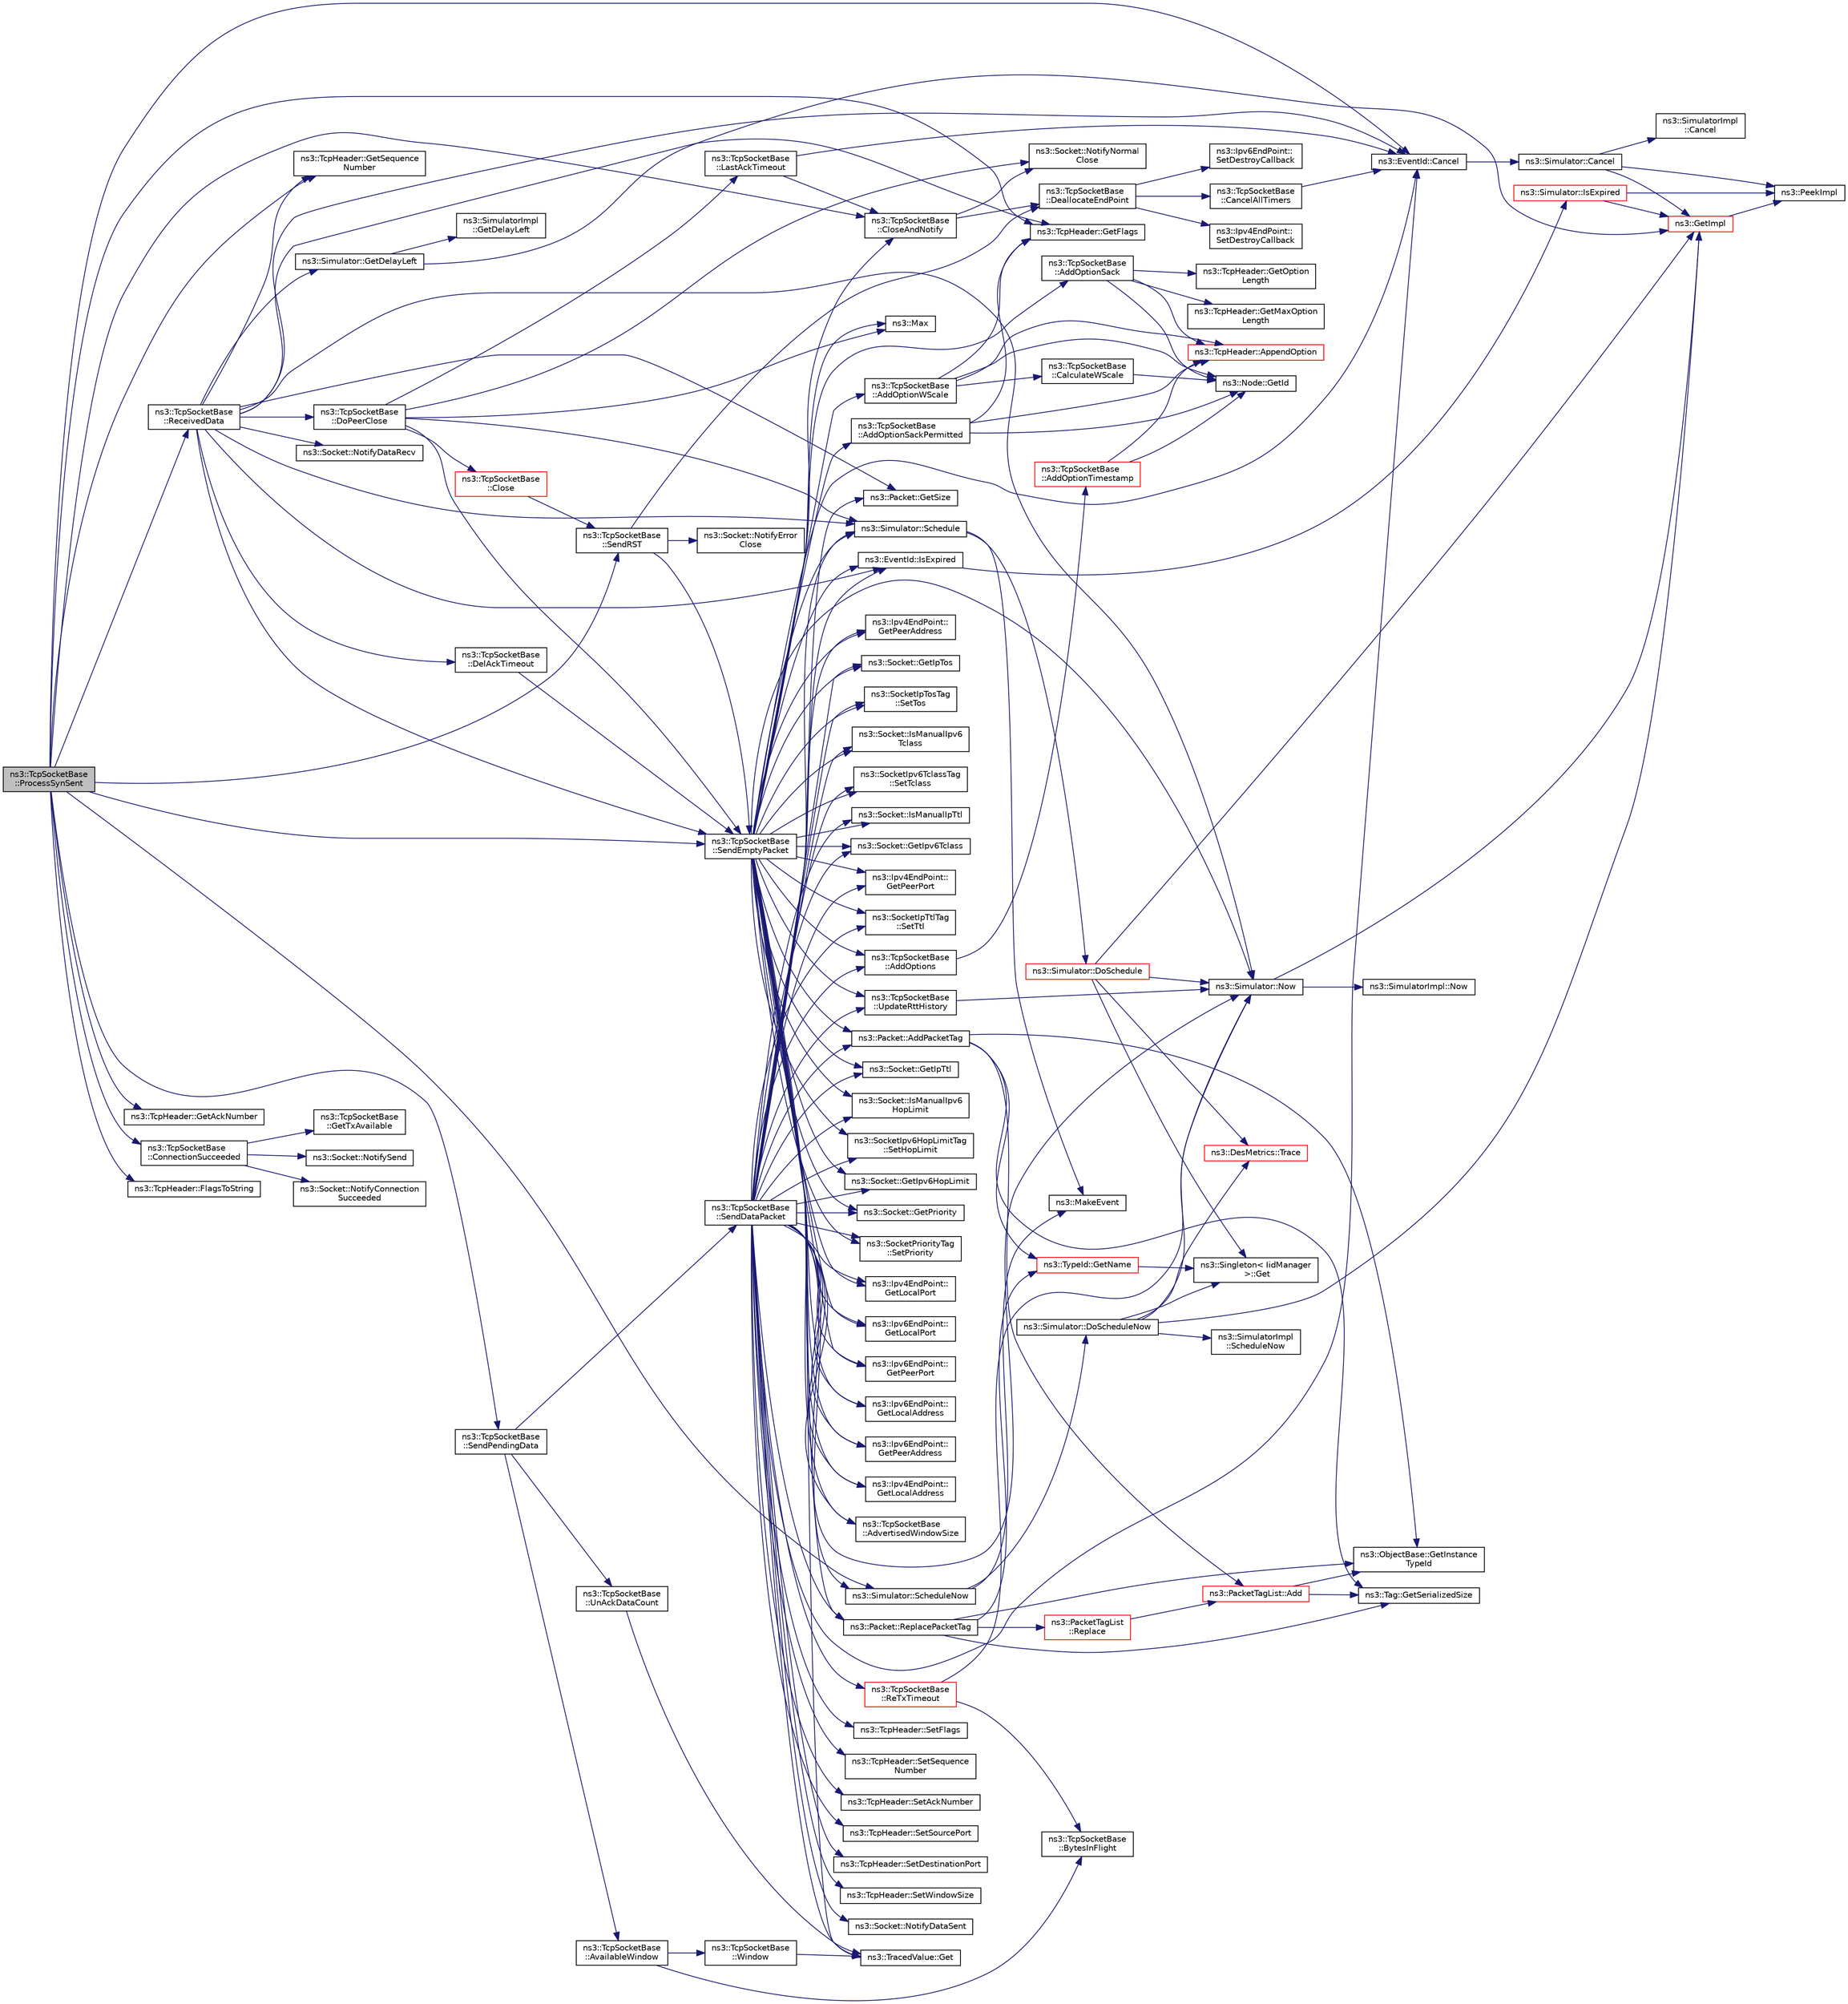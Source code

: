 digraph "ns3::TcpSocketBase::ProcessSynSent"
{
  edge [fontname="Helvetica",fontsize="10",labelfontname="Helvetica",labelfontsize="10"];
  node [fontname="Helvetica",fontsize="10",shape=record];
  rankdir="LR";
  Node1 [label="ns3::TcpSocketBase\l::ProcessSynSent",height=0.2,width=0.4,color="black", fillcolor="grey75", style="filled", fontcolor="black"];
  Node1 -> Node2 [color="midnightblue",fontsize="10",style="solid"];
  Node2 [label="ns3::TcpHeader::GetFlags",height=0.2,width=0.4,color="black", fillcolor="white", style="filled",URL="$d0/d46/classns3_1_1TcpHeader.html#a0d04c5620ee147d4e01d56b9530e8db1",tooltip="Get the flags. "];
  Node1 -> Node3 [color="midnightblue",fontsize="10",style="solid"];
  Node3 [label="ns3::EventId::Cancel",height=0.2,width=0.4,color="black", fillcolor="white", style="filled",URL="$d1/df8/classns3_1_1EventId.html#a993ae94e48e014e1afd47edb16db7a11"];
  Node3 -> Node4 [color="midnightblue",fontsize="10",style="solid"];
  Node4 [label="ns3::Simulator::Cancel",height=0.2,width=0.4,color="black", fillcolor="white", style="filled",URL="$d7/deb/classns3_1_1Simulator.html#a1b903a62d6117ef28f7ba3c6500689bf"];
  Node4 -> Node5 [color="midnightblue",fontsize="10",style="solid"];
  Node5 [label="ns3::PeekImpl",height=0.2,width=0.4,color="black", fillcolor="white", style="filled",URL="$d4/d8b/group__simulator.html#ga233c5c38de117e4e4a5a9cd168694792",tooltip="Get the static SimulatorImpl instance. "];
  Node4 -> Node6 [color="midnightblue",fontsize="10",style="solid"];
  Node6 [label="ns3::GetImpl",height=0.2,width=0.4,color="red", fillcolor="white", style="filled",URL="$d4/d8b/group__simulator.html#ga42eb4eddad41528d4d99794a3dae3fd0",tooltip="Get the SimulatorImpl singleton. "];
  Node6 -> Node5 [color="midnightblue",fontsize="10",style="solid"];
  Node4 -> Node7 [color="midnightblue",fontsize="10",style="solid"];
  Node7 [label="ns3::SimulatorImpl\l::Cancel",height=0.2,width=0.4,color="black", fillcolor="white", style="filled",URL="$d2/d19/classns3_1_1SimulatorImpl.html#ad117e616c99c915ddac6267a74804807"];
  Node1 -> Node8 [color="midnightblue",fontsize="10",style="solid"];
  Node8 [label="ns3::TcpSocketBase\l::ReceivedData",height=0.2,width=0.4,color="black", fillcolor="white", style="filled",URL="$d1/d45/classns3_1_1TcpSocketBase.html#a479e1a8be1ee1b169f87e57a4dc6f73c",tooltip="Recv of a data, put into buffer, call L7 to get it if necessary. "];
  Node8 -> Node9 [color="midnightblue",fontsize="10",style="solid"];
  Node9 [label="ns3::TcpHeader::GetSequence\lNumber",height=0.2,width=0.4,color="black", fillcolor="white", style="filled",URL="$d0/d46/classns3_1_1TcpHeader.html#a1081077eaf9bc64e9af909cebd128ae5",tooltip="Get the sequence number. "];
  Node8 -> Node10 [color="midnightblue",fontsize="10",style="solid"];
  Node10 [label="ns3::Packet::GetSize",height=0.2,width=0.4,color="black", fillcolor="white", style="filled",URL="$dd/d7a/classns3_1_1Packet.html#a462855c9929954d4301a4edfe55f4f1c",tooltip="Returns the the size in bytes of the packet (including the zero-filled initial payload). "];
  Node8 -> Node11 [color="midnightblue",fontsize="10",style="solid"];
  Node11 [label="ns3::TcpSocketBase\l::SendEmptyPacket",height=0.2,width=0.4,color="black", fillcolor="white", style="filled",URL="$d1/d45/classns3_1_1TcpSocketBase.html#aa858913c9a4480a14d293f1014905b3e",tooltip="Send a empty packet that carries a flag, e.g., ACK. "];
  Node11 -> Node12 [color="midnightblue",fontsize="10",style="solid"];
  Node12 [label="ns3::Socket::GetIpTos",height=0.2,width=0.4,color="black", fillcolor="white", style="filled",URL="$d9/df2/classns3_1_1Socket.html#a95bd4732074d3d26d4a6949fc3499ccb",tooltip="Query the value of IP Type of Service of this socket. "];
  Node11 -> Node13 [color="midnightblue",fontsize="10",style="solid"];
  Node13 [label="ns3::SocketIpTosTag\l::SetTos",height=0.2,width=0.4,color="black", fillcolor="white", style="filled",URL="$dd/dfb/classns3_1_1SocketIpTosTag.html#a9cd4bdabf70e52ebd36062461c743cd7",tooltip="Set the tag&#39;s TOS. "];
  Node11 -> Node14 [color="midnightblue",fontsize="10",style="solid"];
  Node14 [label="ns3::Packet::AddPacketTag",height=0.2,width=0.4,color="black", fillcolor="white", style="filled",URL="$dd/d7a/classns3_1_1Packet.html#a7400b8655852f5271c5957250d0141af",tooltip="Add a packet tag. "];
  Node14 -> Node15 [color="midnightblue",fontsize="10",style="solid"];
  Node15 [label="ns3::ObjectBase::GetInstance\lTypeId",height=0.2,width=0.4,color="black", fillcolor="white", style="filled",URL="$d2/dac/classns3_1_1ObjectBase.html#abe5b43a6f5b99a92a4c3122db31f06fb"];
  Node14 -> Node16 [color="midnightblue",fontsize="10",style="solid"];
  Node16 [label="ns3::TypeId::GetName",height=0.2,width=0.4,color="red", fillcolor="white", style="filled",URL="$d6/d11/classns3_1_1TypeId.html#aa3c41c79ae428b3cb396a9c6bb3ef314"];
  Node16 -> Node17 [color="midnightblue",fontsize="10",style="solid"];
  Node17 [label="ns3::Singleton\< IidManager\l \>::Get",height=0.2,width=0.4,color="black", fillcolor="white", style="filled",URL="$d8/d77/classns3_1_1Singleton.html#a80a2cd3c25a27ea72add7a9f7a141ffa"];
  Node14 -> Node18 [color="midnightblue",fontsize="10",style="solid"];
  Node18 [label="ns3::Tag::GetSerializedSize",height=0.2,width=0.4,color="black", fillcolor="white", style="filled",URL="$d0/d79/classns3_1_1Tag.html#a01c8efdea943fd8cce2ef5d4d67eefa6"];
  Node14 -> Node19 [color="midnightblue",fontsize="10",style="solid"];
  Node19 [label="ns3::PacketTagList::Add",height=0.2,width=0.4,color="red", fillcolor="white", style="filled",URL="$dd/d19/classns3_1_1PacketTagList.html#a37f008b6f336f3ac6232d558b93e8a6e"];
  Node19 -> Node15 [color="midnightblue",fontsize="10",style="solid"];
  Node19 -> Node18 [color="midnightblue",fontsize="10",style="solid"];
  Node11 -> Node20 [color="midnightblue",fontsize="10",style="solid"];
  Node20 [label="ns3::Socket::IsManualIpv6\lTclass",height=0.2,width=0.4,color="black", fillcolor="white", style="filled",URL="$d9/df2/classns3_1_1Socket.html#a83858f6116bcdabecf1b63b37514ec8d",tooltip="Checks if the socket has a specific IPv6 Tclass set. "];
  Node11 -> Node21 [color="midnightblue",fontsize="10",style="solid"];
  Node21 [label="ns3::SocketIpv6TclassTag\l::SetTclass",height=0.2,width=0.4,color="black", fillcolor="white", style="filled",URL="$d0/dbf/classns3_1_1SocketIpv6TclassTag.html#aee319e224e59778f2195f7b3819aa40f",tooltip="Set the tag&#39;s Tclass. "];
  Node11 -> Node22 [color="midnightblue",fontsize="10",style="solid"];
  Node22 [label="ns3::Socket::GetIpv6Tclass",height=0.2,width=0.4,color="black", fillcolor="white", style="filled",URL="$d9/df2/classns3_1_1Socket.html#aed62162f0b5f322b1fa23b7350c3c2ce",tooltip="Query the value of IPv6 Traffic Class field of this socket. "];
  Node11 -> Node23 [color="midnightblue",fontsize="10",style="solid"];
  Node23 [label="ns3::Socket::IsManualIpTtl",height=0.2,width=0.4,color="black", fillcolor="white", style="filled",URL="$d9/df2/classns3_1_1Socket.html#afbbd0ecd7cda631cafc80eda33aa0b2c",tooltip="Checks if the socket has a specific IPv4 TTL set. "];
  Node11 -> Node24 [color="midnightblue",fontsize="10",style="solid"];
  Node24 [label="ns3::SocketIpTtlTag\l::SetTtl",height=0.2,width=0.4,color="black", fillcolor="white", style="filled",URL="$df/db8/classns3_1_1SocketIpTtlTag.html#a48f236b4dde3533b9ab16372cf6c5237",tooltip="Set the tag&#39;s TTL. "];
  Node11 -> Node25 [color="midnightblue",fontsize="10",style="solid"];
  Node25 [label="ns3::Socket::GetIpTtl",height=0.2,width=0.4,color="black", fillcolor="white", style="filled",URL="$d9/df2/classns3_1_1Socket.html#adf6420d12b8a0b6a20e46c37fe48830d",tooltip="Query the value of IP Time to Live field of this socket. "];
  Node11 -> Node26 [color="midnightblue",fontsize="10",style="solid"];
  Node26 [label="ns3::Socket::IsManualIpv6\lHopLimit",height=0.2,width=0.4,color="black", fillcolor="white", style="filled",URL="$d9/df2/classns3_1_1Socket.html#af537e44bad2f67bffe7ef6c1c86c2459",tooltip="Checks if the socket has a specific IPv6 Hop Limit set. "];
  Node11 -> Node27 [color="midnightblue",fontsize="10",style="solid"];
  Node27 [label="ns3::SocketIpv6HopLimitTag\l::SetHopLimit",height=0.2,width=0.4,color="black", fillcolor="white", style="filled",URL="$d4/d48/classns3_1_1SocketIpv6HopLimitTag.html#a788df60ac4c987e997e15ba8cb691b60",tooltip="Set the tag&#39;s Hop Limit. "];
  Node11 -> Node28 [color="midnightblue",fontsize="10",style="solid"];
  Node28 [label="ns3::Socket::GetIpv6HopLimit",height=0.2,width=0.4,color="black", fillcolor="white", style="filled",URL="$d9/df2/classns3_1_1Socket.html#ad78033887757bda28f40f4ab1f0620d0",tooltip="Query the value of IP Hop Limit field of this socket. "];
  Node11 -> Node29 [color="midnightblue",fontsize="10",style="solid"];
  Node29 [label="ns3::Socket::GetPriority",height=0.2,width=0.4,color="black", fillcolor="white", style="filled",URL="$d9/df2/classns3_1_1Socket.html#a3e4788d61c0e841ccaa1c7fce6fda2c1",tooltip="Query the priority value of this socket. "];
  Node11 -> Node30 [color="midnightblue",fontsize="10",style="solid"];
  Node30 [label="ns3::SocketPriorityTag\l::SetPriority",height=0.2,width=0.4,color="black", fillcolor="white", style="filled",URL="$da/d3d/classns3_1_1SocketPriorityTag.html#aca4be6f3e7c133189a76171488be5cf4",tooltip="Set the tag&#39;s priority. "];
  Node11 -> Node31 [color="midnightblue",fontsize="10",style="solid"];
  Node31 [label="ns3::Packet::ReplacePacketTag",height=0.2,width=0.4,color="black", fillcolor="white", style="filled",URL="$dd/d7a/classns3_1_1Packet.html#afb014ae9f4adddbfc51c64b085bfd405",tooltip="Replace the value of a packet tag. "];
  Node31 -> Node15 [color="midnightblue",fontsize="10",style="solid"];
  Node31 -> Node16 [color="midnightblue",fontsize="10",style="solid"];
  Node31 -> Node18 [color="midnightblue",fontsize="10",style="solid"];
  Node31 -> Node32 [color="midnightblue",fontsize="10",style="solid"];
  Node32 [label="ns3::PacketTagList\l::Replace",height=0.2,width=0.4,color="red", fillcolor="white", style="filled",URL="$dd/d19/classns3_1_1PacketTagList.html#a6a6bc266832b2cead6cf42e3daee1041"];
  Node32 -> Node19 [color="midnightblue",fontsize="10",style="solid"];
  Node11 -> Node33 [color="midnightblue",fontsize="10",style="solid"];
  Node33 [label="ns3::Ipv4EndPoint::\lGetLocalPort",height=0.2,width=0.4,color="black", fillcolor="white", style="filled",URL="$dd/d51/classns3_1_1Ipv4EndPoint.html#aab137f64770abf94f0b8a81217a0b106",tooltip="Get the local port. "];
  Node11 -> Node34 [color="midnightblue",fontsize="10",style="solid"];
  Node34 [label="ns3::Ipv4EndPoint::\lGetPeerPort",height=0.2,width=0.4,color="black", fillcolor="white", style="filled",URL="$dd/d51/classns3_1_1Ipv4EndPoint.html#a0954ccf4be313b3a2992894ae2baf1c6",tooltip="Get the peer port. "];
  Node11 -> Node35 [color="midnightblue",fontsize="10",style="solid"];
  Node35 [label="ns3::Ipv6EndPoint::\lGetLocalPort",height=0.2,width=0.4,color="black", fillcolor="white", style="filled",URL="$d0/df3/classns3_1_1Ipv6EndPoint.html#a39a9fd4aa85a8ecbbf2d6c84d589080b",tooltip="Get the local port. "];
  Node11 -> Node36 [color="midnightblue",fontsize="10",style="solid"];
  Node36 [label="ns3::Ipv6EndPoint::\lGetPeerPort",height=0.2,width=0.4,color="black", fillcolor="white", style="filled",URL="$d0/df3/classns3_1_1Ipv6EndPoint.html#ac200f6b424104280ec1e55a415ed96fd",tooltip="Get the peer port. "];
  Node11 -> Node37 [color="midnightblue",fontsize="10",style="solid"];
  Node37 [label="ns3::TcpSocketBase\l::AddOptions",height=0.2,width=0.4,color="black", fillcolor="white", style="filled",URL="$d1/d45/classns3_1_1TcpSocketBase.html#a55087ef950f5c2f4a7cdb8c825666955",tooltip="Add options to TcpHeader. "];
  Node37 -> Node38 [color="midnightblue",fontsize="10",style="solid"];
  Node38 [label="ns3::TcpSocketBase\l::AddOptionTimestamp",height=0.2,width=0.4,color="red", fillcolor="white", style="filled",URL="$d1/d45/classns3_1_1TcpSocketBase.html#a62689196f68584e8731fb5c6b7693d30",tooltip="Add the timestamp option to the header. "];
  Node38 -> Node39 [color="midnightblue",fontsize="10",style="solid"];
  Node39 [label="ns3::TcpHeader::AppendOption",height=0.2,width=0.4,color="red", fillcolor="white", style="filled",URL="$d0/d46/classns3_1_1TcpHeader.html#aa5de13df3dd5cb87d63c428e5dcc3425",tooltip="Append an option to the TCP header. "];
  Node38 -> Node40 [color="midnightblue",fontsize="10",style="solid"];
  Node40 [label="ns3::Node::GetId",height=0.2,width=0.4,color="black", fillcolor="white", style="filled",URL="$dd/ded/classns3_1_1Node.html#aaf49b64a843565ce3812326313b370ac"];
  Node11 -> Node41 [color="midnightblue",fontsize="10",style="solid"];
  Node41 [label="ns3::Max",height=0.2,width=0.4,color="black", fillcolor="white", style="filled",URL="$df/dc6/group__highprec.html#ga0d35bb9363c0da4cc2557158b95dbca0"];
  Node11 -> Node42 [color="midnightblue",fontsize="10",style="solid"];
  Node42 [label="ns3::TcpSocketBase\l::AdvertisedWindowSize",height=0.2,width=0.4,color="black", fillcolor="white", style="filled",URL="$d1/d45/classns3_1_1TcpSocketBase.html#ae4f307151ccc4d5f5266d2832002df27",tooltip="The amount of Rx window announced to the peer. "];
  Node11 -> Node43 [color="midnightblue",fontsize="10",style="solid"];
  Node43 [label="ns3::TcpSocketBase\l::AddOptionWScale",height=0.2,width=0.4,color="black", fillcolor="white", style="filled",URL="$d1/d45/classns3_1_1TcpSocketBase.html#aa749dc3f6287c79a2ad39cb306220663",tooltip="Add the window scale option to the header. "];
  Node43 -> Node2 [color="midnightblue",fontsize="10",style="solid"];
  Node43 -> Node44 [color="midnightblue",fontsize="10",style="solid"];
  Node44 [label="ns3::TcpSocketBase\l::CalculateWScale",height=0.2,width=0.4,color="black", fillcolor="white", style="filled",URL="$d1/d45/classns3_1_1TcpSocketBase.html#a53856cbb5c7e49324f5428da7b9f0c74",tooltip="Calculate window scale value based on receive buffer space. "];
  Node44 -> Node40 [color="midnightblue",fontsize="10",style="solid"];
  Node43 -> Node39 [color="midnightblue",fontsize="10",style="solid"];
  Node43 -> Node40 [color="midnightblue",fontsize="10",style="solid"];
  Node11 -> Node45 [color="midnightblue",fontsize="10",style="solid"];
  Node45 [label="ns3::TcpSocketBase\l::AddOptionSackPermitted",height=0.2,width=0.4,color="black", fillcolor="white", style="filled",URL="$d1/d45/classns3_1_1TcpSocketBase.html#a470e7b2406d76319c457f2fdf5ff0699",tooltip="Add the SACK PERMITTED option to the header. "];
  Node45 -> Node2 [color="midnightblue",fontsize="10",style="solid"];
  Node45 -> Node39 [color="midnightblue",fontsize="10",style="solid"];
  Node45 -> Node40 [color="midnightblue",fontsize="10",style="solid"];
  Node11 -> Node46 [color="midnightblue",fontsize="10",style="solid"];
  Node46 [label="ns3::TcpSocketBase\l::CloseAndNotify",height=0.2,width=0.4,color="black", fillcolor="white", style="filled",URL="$d1/d45/classns3_1_1TcpSocketBase.html#a04354f05482d826576740fd2f1691818",tooltip="Peacefully close the socket by notifying the upper layer and deallocate end point. "];
  Node46 -> Node47 [color="midnightblue",fontsize="10",style="solid"];
  Node47 [label="ns3::Socket::NotifyNormal\lClose",height=0.2,width=0.4,color="black", fillcolor="white", style="filled",URL="$d9/df2/classns3_1_1Socket.html#a6bdec380c7dacff36147b89a05ceae84",tooltip="Notify through the callback (if set) that the connection has been closed. "];
  Node46 -> Node48 [color="midnightblue",fontsize="10",style="solid"];
  Node48 [label="ns3::TcpSocketBase\l::DeallocateEndPoint",height=0.2,width=0.4,color="black", fillcolor="white", style="filled",URL="$d1/d45/classns3_1_1TcpSocketBase.html#a53791738228495d40197679dbc057392",tooltip="Deallocate m_endPoint and m_endPoint6. "];
  Node48 -> Node49 [color="midnightblue",fontsize="10",style="solid"];
  Node49 [label="ns3::TcpSocketBase\l::CancelAllTimers",height=0.2,width=0.4,color="black", fillcolor="white", style="filled",URL="$d1/d45/classns3_1_1TcpSocketBase.html#a8dc4de52308fc01262a8c06ae0bcccc5",tooltip="Cancel all timer when endpoint is deleted. "];
  Node49 -> Node3 [color="midnightblue",fontsize="10",style="solid"];
  Node48 -> Node50 [color="midnightblue",fontsize="10",style="solid"];
  Node50 [label="ns3::Ipv4EndPoint::\lSetDestroyCallback",height=0.2,width=0.4,color="black", fillcolor="white", style="filled",URL="$dd/d51/classns3_1_1Ipv4EndPoint.html#a19ec16d98c501d3684e6549d7296ea0a",tooltip="Set the default destroy callback. "];
  Node48 -> Node51 [color="midnightblue",fontsize="10",style="solid"];
  Node51 [label="ns3::Ipv6EndPoint::\lSetDestroyCallback",height=0.2,width=0.4,color="black", fillcolor="white", style="filled",URL="$d0/df3/classns3_1_1Ipv6EndPoint.html#af2922ef8f9f9ead0a2604c8391e90328",tooltip="Set the default destroy callback. "];
  Node11 -> Node52 [color="midnightblue",fontsize="10",style="solid"];
  Node52 [label="ns3::TcpSocketBase\l::UpdateRttHistory",height=0.2,width=0.4,color="black", fillcolor="white", style="filled",URL="$d1/d45/classns3_1_1TcpSocketBase.html#af66bb88aa9438d6abbc9f8b941ab5cc8",tooltip="Update the RTT history, when we send TCP segments. "];
  Node52 -> Node53 [color="midnightblue",fontsize="10",style="solid"];
  Node53 [label="ns3::Simulator::Now",height=0.2,width=0.4,color="black", fillcolor="white", style="filled",URL="$d7/deb/classns3_1_1Simulator.html#ac3178fa975b419f7875e7105be122800"];
  Node53 -> Node6 [color="midnightblue",fontsize="10",style="solid"];
  Node53 -> Node54 [color="midnightblue",fontsize="10",style="solid"];
  Node54 [label="ns3::SimulatorImpl::Now",height=0.2,width=0.4,color="black", fillcolor="white", style="filled",URL="$d2/d19/classns3_1_1SimulatorImpl.html#aa516c50060846adc6fd316e83ef0797c"];
  Node11 -> Node3 [color="midnightblue",fontsize="10",style="solid"];
  Node11 -> Node55 [color="midnightblue",fontsize="10",style="solid"];
  Node55 [label="ns3::TcpSocketBase\l::AddOptionSack",height=0.2,width=0.4,color="black", fillcolor="white", style="filled",URL="$d1/d45/classns3_1_1TcpSocketBase.html#a009a4dcad47330a47e5b829918fb9140",tooltip="Add the SACK option to the header. "];
  Node55 -> Node56 [color="midnightblue",fontsize="10",style="solid"];
  Node56 [label="ns3::TcpHeader::GetMaxOption\lLength",height=0.2,width=0.4,color="black", fillcolor="white", style="filled",URL="$d0/d46/classns3_1_1TcpHeader.html#af2ba1251ef62ac43666868af87b79fcb",tooltip="Get maximum option length. "];
  Node55 -> Node57 [color="midnightblue",fontsize="10",style="solid"];
  Node57 [label="ns3::TcpHeader::GetOption\lLength",height=0.2,width=0.4,color="black", fillcolor="white", style="filled",URL="$d0/d46/classns3_1_1TcpHeader.html#a60a2f9b6bf273dd10646afba6c205fec",tooltip="Get the total length of appended options. "];
  Node55 -> Node39 [color="midnightblue",fontsize="10",style="solid"];
  Node55 -> Node40 [color="midnightblue",fontsize="10",style="solid"];
  Node11 -> Node58 [color="midnightblue",fontsize="10",style="solid"];
  Node58 [label="ns3::Ipv4EndPoint::\lGetLocalAddress",height=0.2,width=0.4,color="black", fillcolor="white", style="filled",URL="$dd/d51/classns3_1_1Ipv4EndPoint.html#ae08283e26ace5880c3172ea5d803b6f8",tooltip="Get the local address. "];
  Node11 -> Node59 [color="midnightblue",fontsize="10",style="solid"];
  Node59 [label="ns3::Ipv4EndPoint::\lGetPeerAddress",height=0.2,width=0.4,color="black", fillcolor="white", style="filled",URL="$dd/d51/classns3_1_1Ipv4EndPoint.html#a3faf5ec4dce2e951a6ade79758e2075d",tooltip="Get the peer address. "];
  Node11 -> Node60 [color="midnightblue",fontsize="10",style="solid"];
  Node60 [label="ns3::Ipv6EndPoint::\lGetLocalAddress",height=0.2,width=0.4,color="black", fillcolor="white", style="filled",URL="$d0/df3/classns3_1_1Ipv6EndPoint.html#a1972cd26240d42cd75f93e12d9182976",tooltip="Get the local address. "];
  Node11 -> Node61 [color="midnightblue",fontsize="10",style="solid"];
  Node61 [label="ns3::Ipv6EndPoint::\lGetPeerAddress",height=0.2,width=0.4,color="black", fillcolor="white", style="filled",URL="$d0/df3/classns3_1_1Ipv6EndPoint.html#aa48c776ae54d85cf0f6a61a80d7b4cd8",tooltip="Get the peer address. "];
  Node11 -> Node62 [color="midnightblue",fontsize="10",style="solid"];
  Node62 [label="ns3::EventId::IsExpired",height=0.2,width=0.4,color="black", fillcolor="white", style="filled",URL="$d1/df8/classns3_1_1EventId.html#a5c30c92e7c1c34b4e8505cc07ed71b02"];
  Node62 -> Node63 [color="midnightblue",fontsize="10",style="solid"];
  Node63 [label="ns3::Simulator::IsExpired",height=0.2,width=0.4,color="red", fillcolor="white", style="filled",URL="$d7/deb/classns3_1_1Simulator.html#a83ac8425c319a29b64f6d3b2ffc61e9c"];
  Node63 -> Node5 [color="midnightblue",fontsize="10",style="solid"];
  Node63 -> Node6 [color="midnightblue",fontsize="10",style="solid"];
  Node11 -> Node53 [color="midnightblue",fontsize="10",style="solid"];
  Node11 -> Node64 [color="midnightblue",fontsize="10",style="solid"];
  Node64 [label="ns3::TracedValue::Get",height=0.2,width=0.4,color="black", fillcolor="white", style="filled",URL="$df/d97/classns3_1_1TracedValue.html#a10fddd1de961ac65acfbeb440a1e8551"];
  Node11 -> Node65 [color="midnightblue",fontsize="10",style="solid"];
  Node65 [label="ns3::Simulator::Schedule",height=0.2,width=0.4,color="black", fillcolor="white", style="filled",URL="$d7/deb/classns3_1_1Simulator.html#a671882c894a08af4a5e91181bf1eec13"];
  Node65 -> Node66 [color="midnightblue",fontsize="10",style="solid"];
  Node66 [label="ns3::Simulator::DoSchedule",height=0.2,width=0.4,color="red", fillcolor="white", style="filled",URL="$d7/deb/classns3_1_1Simulator.html#a47af23973938819bdc89cb2807e09ed5"];
  Node66 -> Node17 [color="midnightblue",fontsize="10",style="solid"];
  Node66 -> Node67 [color="midnightblue",fontsize="10",style="solid"];
  Node67 [label="ns3::DesMetrics::Trace",height=0.2,width=0.4,color="red", fillcolor="white", style="filled",URL="$d5/d69/classns3_1_1DesMetrics.html#ab7c6c097412d0398affbc9f8d2643160"];
  Node66 -> Node53 [color="midnightblue",fontsize="10",style="solid"];
  Node66 -> Node6 [color="midnightblue",fontsize="10",style="solid"];
  Node65 -> Node68 [color="midnightblue",fontsize="10",style="solid"];
  Node68 [label="ns3::MakeEvent",height=0.2,width=0.4,color="black", fillcolor="white", style="filled",URL="$d0/dac/group__makeeventfnptr.html#ga289a28a2497c18a9bd299e5e2014094b"];
  Node8 -> Node69 [color="midnightblue",fontsize="10",style="solid"];
  Node69 [label="ns3::Socket::NotifyDataRecv",height=0.2,width=0.4,color="black", fillcolor="white", style="filled",URL="$d9/df2/classns3_1_1Socket.html#a91fa3046bbd0a7644381f1d2481bdfef",tooltip="Notify through the callback (if set) that some data have been received. "];
  Node8 -> Node2 [color="midnightblue",fontsize="10",style="solid"];
  Node8 -> Node70 [color="midnightblue",fontsize="10",style="solid"];
  Node70 [label="ns3::TcpSocketBase\l::DoPeerClose",height=0.2,width=0.4,color="black", fillcolor="white", style="filled",URL="$d1/d45/classns3_1_1TcpSocketBase.html#a8a56cf4ab3b64d9f781ed1b1f63f51cd",tooltip="FIN is in sequence, notify app and respond with a FIN. "];
  Node70 -> Node47 [color="midnightblue",fontsize="10",style="solid"];
  Node70 -> Node71 [color="midnightblue",fontsize="10",style="solid"];
  Node71 [label="ns3::TcpSocketBase\l::Close",height=0.2,width=0.4,color="red", fillcolor="white", style="filled",URL="$d1/d45/classns3_1_1TcpSocketBase.html#adab0076d02811c29ea9ced8b10e7a878",tooltip="Close a socket. "];
  Node71 -> Node72 [color="midnightblue",fontsize="10",style="solid"];
  Node72 [label="ns3::TcpSocketBase\l::SendRST",height=0.2,width=0.4,color="black", fillcolor="white", style="filled",URL="$d1/d45/classns3_1_1TcpSocketBase.html#a070b9ac86f372fe0b661050686bef68e",tooltip="Send reset and tear down this socket. "];
  Node72 -> Node11 [color="midnightblue",fontsize="10",style="solid"];
  Node72 -> Node73 [color="midnightblue",fontsize="10",style="solid"];
  Node73 [label="ns3::Socket::NotifyError\lClose",height=0.2,width=0.4,color="black", fillcolor="white", style="filled",URL="$d9/df2/classns3_1_1Socket.html#a9b89cb8b7718d3a0641ce812970f9c16",tooltip="Notify through the callback (if set) that the connection has been closed due to an error..."];
  Node72 -> Node48 [color="midnightblue",fontsize="10",style="solid"];
  Node70 -> Node11 [color="midnightblue",fontsize="10",style="solid"];
  Node70 -> Node41 [color="midnightblue",fontsize="10",style="solid"];
  Node70 -> Node65 [color="midnightblue",fontsize="10",style="solid"];
  Node70 -> Node74 [color="midnightblue",fontsize="10",style="solid"];
  Node74 [label="ns3::TcpSocketBase\l::LastAckTimeout",height=0.2,width=0.4,color="black", fillcolor="white", style="filled",URL="$d1/d45/classns3_1_1TcpSocketBase.html#affa65b010fdc8c5f32105f5c8279f50d",tooltip="Timeout at LAST_ACK, close the connection. "];
  Node74 -> Node3 [color="midnightblue",fontsize="10",style="solid"];
  Node74 -> Node46 [color="midnightblue",fontsize="10",style="solid"];
  Node8 -> Node3 [color="midnightblue",fontsize="10",style="solid"];
  Node8 -> Node62 [color="midnightblue",fontsize="10",style="solid"];
  Node8 -> Node65 [color="midnightblue",fontsize="10",style="solid"];
  Node8 -> Node75 [color="midnightblue",fontsize="10",style="solid"];
  Node75 [label="ns3::TcpSocketBase\l::DelAckTimeout",height=0.2,width=0.4,color="black", fillcolor="white", style="filled",URL="$d1/d45/classns3_1_1TcpSocketBase.html#a6bea4790f749e771462d8e4ab63ebc67",tooltip="Action upon delay ACK timeout, i.e. send an ACK. "];
  Node75 -> Node11 [color="midnightblue",fontsize="10",style="solid"];
  Node8 -> Node53 [color="midnightblue",fontsize="10",style="solid"];
  Node8 -> Node76 [color="midnightblue",fontsize="10",style="solid"];
  Node76 [label="ns3::Simulator::GetDelayLeft",height=0.2,width=0.4,color="black", fillcolor="white", style="filled",URL="$d7/deb/classns3_1_1Simulator.html#af2c7b4285454aa5062bd2df2bb7a7ab9"];
  Node76 -> Node6 [color="midnightblue",fontsize="10",style="solid"];
  Node76 -> Node77 [color="midnightblue",fontsize="10",style="solid"];
  Node77 [label="ns3::SimulatorImpl\l::GetDelayLeft",height=0.2,width=0.4,color="black", fillcolor="white", style="filled",URL="$d2/d19/classns3_1_1SimulatorImpl.html#a0a8e0885c0f98fa3e07ede4bcc79dccb"];
  Node1 -> Node78 [color="midnightblue",fontsize="10",style="solid"];
  Node78 [label="ns3::Simulator::ScheduleNow",height=0.2,width=0.4,color="black", fillcolor="white", style="filled",URL="$d7/deb/classns3_1_1Simulator.html#a2219ee02c0647adc83d1c918c3256266"];
  Node78 -> Node79 [color="midnightblue",fontsize="10",style="solid"];
  Node79 [label="ns3::Simulator::DoScheduleNow",height=0.2,width=0.4,color="black", fillcolor="white", style="filled",URL="$d7/deb/classns3_1_1Simulator.html#a9377ee62d67f7923318c4313a3b285f8"];
  Node79 -> Node17 [color="midnightblue",fontsize="10",style="solid"];
  Node79 -> Node67 [color="midnightblue",fontsize="10",style="solid"];
  Node79 -> Node53 [color="midnightblue",fontsize="10",style="solid"];
  Node79 -> Node6 [color="midnightblue",fontsize="10",style="solid"];
  Node79 -> Node80 [color="midnightblue",fontsize="10",style="solid"];
  Node80 [label="ns3::SimulatorImpl\l::ScheduleNow",height=0.2,width=0.4,color="black", fillcolor="white", style="filled",URL="$d2/d19/classns3_1_1SimulatorImpl.html#a9889e663af5245c5624c35611a9db948"];
  Node78 -> Node68 [color="midnightblue",fontsize="10",style="solid"];
  Node1 -> Node81 [color="midnightblue",fontsize="10",style="solid"];
  Node81 [label="ns3::TcpSocketBase\l::ConnectionSucceeded",height=0.2,width=0.4,color="black", fillcolor="white", style="filled",URL="$d1/d45/classns3_1_1TcpSocketBase.html#a324311b484cc258ae61fbd7bcfbeeb7e",tooltip="Schedule-friendly wrapper for Socket::NotifyConnectionSucceeded() "];
  Node81 -> Node82 [color="midnightblue",fontsize="10",style="solid"];
  Node82 [label="ns3::Socket::NotifyConnection\lSucceeded",height=0.2,width=0.4,color="black", fillcolor="white", style="filled",URL="$d9/df2/classns3_1_1Socket.html#a2f55d195304131b356818bc74134c5a7",tooltip="Notify through the callback (if set) that the connection has been established. "];
  Node81 -> Node83 [color="midnightblue",fontsize="10",style="solid"];
  Node83 [label="ns3::TcpSocketBase\l::GetTxAvailable",height=0.2,width=0.4,color="black", fillcolor="white", style="filled",URL="$d1/d45/classns3_1_1TcpSocketBase.html#aa2d8e1962f46031bae6f92bd9c30a068",tooltip="Returns the number of bytes which can be sent in a single call to Send. "];
  Node81 -> Node84 [color="midnightblue",fontsize="10",style="solid"];
  Node84 [label="ns3::Socket::NotifySend",height=0.2,width=0.4,color="black", fillcolor="white", style="filled",URL="$d9/df2/classns3_1_1Socket.html#a34cd5de5b9feeadd6ba8973b954c3d5f",tooltip="Notify through the callback (if set) that some data have been sent. "];
  Node1 -> Node9 [color="midnightblue",fontsize="10",style="solid"];
  Node1 -> Node11 [color="midnightblue",fontsize="10",style="solid"];
  Node1 -> Node85 [color="midnightblue",fontsize="10",style="solid"];
  Node85 [label="ns3::TcpHeader::GetAckNumber",height=0.2,width=0.4,color="black", fillcolor="white", style="filled",URL="$d0/d46/classns3_1_1TcpHeader.html#a76e832a86b88ffd2f23c2e246b8fa0f3",tooltip="Get the ACK number. "];
  Node1 -> Node86 [color="midnightblue",fontsize="10",style="solid"];
  Node86 [label="ns3::TcpSocketBase\l::SendPendingData",height=0.2,width=0.4,color="black", fillcolor="white", style="filled",URL="$d1/d45/classns3_1_1TcpSocketBase.html#a129ac0ec5fc399fa7c5552c615ae6562",tooltip="Send as much pending data as possible according to the Tx window. "];
  Node86 -> Node87 [color="midnightblue",fontsize="10",style="solid"];
  Node87 [label="ns3::TcpSocketBase\l::AvailableWindow",height=0.2,width=0.4,color="black", fillcolor="white", style="filled",URL="$d1/d45/classns3_1_1TcpSocketBase.html#add825047dd7c82046d42087e29b7c5b7",tooltip="Return unfilled portion of window. "];
  Node87 -> Node88 [color="midnightblue",fontsize="10",style="solid"];
  Node88 [label="ns3::TcpSocketBase\l::BytesInFlight",height=0.2,width=0.4,color="black", fillcolor="white", style="filled",URL="$d1/d45/classns3_1_1TcpSocketBase.html#ad240f7f16347250ed2c82f1ab2777521",tooltip="Return total bytes in flight. "];
  Node87 -> Node89 [color="midnightblue",fontsize="10",style="solid"];
  Node89 [label="ns3::TcpSocketBase\l::Window",height=0.2,width=0.4,color="black", fillcolor="white", style="filled",URL="$d1/d45/classns3_1_1TcpSocketBase.html#a820d022945d4fa0494712d7ed5868091",tooltip="Return the max possible number of unacked bytes. "];
  Node89 -> Node64 [color="midnightblue",fontsize="10",style="solid"];
  Node86 -> Node90 [color="midnightblue",fontsize="10",style="solid"];
  Node90 [label="ns3::TcpSocketBase\l::UnAckDataCount",height=0.2,width=0.4,color="black", fillcolor="white", style="filled",URL="$d1/d45/classns3_1_1TcpSocketBase.html#aba0c8b002908bfa8cd170b793df747bc",tooltip="Return count of number of unacked bytes. "];
  Node90 -> Node64 [color="midnightblue",fontsize="10",style="solid"];
  Node86 -> Node91 [color="midnightblue",fontsize="10",style="solid"];
  Node91 [label="ns3::TcpSocketBase\l::SendDataPacket",height=0.2,width=0.4,color="black", fillcolor="white", style="filled",URL="$d1/d45/classns3_1_1TcpSocketBase.html#a677488c04da1df87f916953a40e1bd64",tooltip="Extract at most maxSize bytes from the TxBuffer at sequence seq, add the TCP header, and send to TcpL4Protocol. "];
  Node91 -> Node10 [color="midnightblue",fontsize="10",style="solid"];
  Node91 -> Node3 [color="midnightblue",fontsize="10",style="solid"];
  Node91 -> Node12 [color="midnightblue",fontsize="10",style="solid"];
  Node91 -> Node13 [color="midnightblue",fontsize="10",style="solid"];
  Node91 -> Node14 [color="midnightblue",fontsize="10",style="solid"];
  Node91 -> Node20 [color="midnightblue",fontsize="10",style="solid"];
  Node91 -> Node21 [color="midnightblue",fontsize="10",style="solid"];
  Node91 -> Node22 [color="midnightblue",fontsize="10",style="solid"];
  Node91 -> Node23 [color="midnightblue",fontsize="10",style="solid"];
  Node91 -> Node24 [color="midnightblue",fontsize="10",style="solid"];
  Node91 -> Node25 [color="midnightblue",fontsize="10",style="solid"];
  Node91 -> Node26 [color="midnightblue",fontsize="10",style="solid"];
  Node91 -> Node27 [color="midnightblue",fontsize="10",style="solid"];
  Node91 -> Node28 [color="midnightblue",fontsize="10",style="solid"];
  Node91 -> Node29 [color="midnightblue",fontsize="10",style="solid"];
  Node91 -> Node30 [color="midnightblue",fontsize="10",style="solid"];
  Node91 -> Node31 [color="midnightblue",fontsize="10",style="solid"];
  Node91 -> Node92 [color="midnightblue",fontsize="10",style="solid"];
  Node92 [label="ns3::TcpHeader::SetFlags",height=0.2,width=0.4,color="black", fillcolor="white", style="filled",URL="$d0/d46/classns3_1_1TcpHeader.html#a6574356013e9c62b4543486f640f6be6",tooltip="Set flags of the header. "];
  Node91 -> Node93 [color="midnightblue",fontsize="10",style="solid"];
  Node93 [label="ns3::TcpHeader::SetSequence\lNumber",height=0.2,width=0.4,color="black", fillcolor="white", style="filled",URL="$d0/d46/classns3_1_1TcpHeader.html#a3483eb1604d7db47b1163b02f74bcc25",tooltip="Set the sequence Number. "];
  Node91 -> Node94 [color="midnightblue",fontsize="10",style="solid"];
  Node94 [label="ns3::TcpHeader::SetAckNumber",height=0.2,width=0.4,color="black", fillcolor="white", style="filled",URL="$d0/d46/classns3_1_1TcpHeader.html#ad594a427a382dc395261a94749e1878c",tooltip="Set the ACK number. "];
  Node91 -> Node95 [color="midnightblue",fontsize="10",style="solid"];
  Node95 [label="ns3::TcpHeader::SetSourcePort",height=0.2,width=0.4,color="black", fillcolor="white", style="filled",URL="$d0/d46/classns3_1_1TcpHeader.html#aceb2630b3d43118ee576aec58f55a0ff",tooltip="Set the source port. "];
  Node91 -> Node33 [color="midnightblue",fontsize="10",style="solid"];
  Node91 -> Node96 [color="midnightblue",fontsize="10",style="solid"];
  Node96 [label="ns3::TcpHeader::SetDestinationPort",height=0.2,width=0.4,color="black", fillcolor="white", style="filled",URL="$d0/d46/classns3_1_1TcpHeader.html#a3259c06373ba4261eaaaed0cbf40cad3",tooltip="Set the destination port. "];
  Node91 -> Node34 [color="midnightblue",fontsize="10",style="solid"];
  Node91 -> Node35 [color="midnightblue",fontsize="10",style="solid"];
  Node91 -> Node36 [color="midnightblue",fontsize="10",style="solid"];
  Node91 -> Node97 [color="midnightblue",fontsize="10",style="solid"];
  Node97 [label="ns3::TcpHeader::SetWindowSize",height=0.2,width=0.4,color="black", fillcolor="white", style="filled",URL="$d0/d46/classns3_1_1TcpHeader.html#a659d7fc71c808249fe76fd5b667baf34",tooltip="Set the window size. "];
  Node91 -> Node42 [color="midnightblue",fontsize="10",style="solid"];
  Node91 -> Node37 [color="midnightblue",fontsize="10",style="solid"];
  Node91 -> Node62 [color="midnightblue",fontsize="10",style="solid"];
  Node91 -> Node53 [color="midnightblue",fontsize="10",style="solid"];
  Node91 -> Node64 [color="midnightblue",fontsize="10",style="solid"];
  Node91 -> Node65 [color="midnightblue",fontsize="10",style="solid"];
  Node91 -> Node98 [color="midnightblue",fontsize="10",style="solid"];
  Node98 [label="ns3::TcpSocketBase\l::ReTxTimeout",height=0.2,width=0.4,color="red", fillcolor="white", style="filled",URL="$d1/d45/classns3_1_1TcpSocketBase.html#a60bb6a7cfb5855bba206606174d50c5e",tooltip="An RTO event happened. "];
  Node98 -> Node53 [color="midnightblue",fontsize="10",style="solid"];
  Node98 -> Node88 [color="midnightblue",fontsize="10",style="solid"];
  Node91 -> Node58 [color="midnightblue",fontsize="10",style="solid"];
  Node91 -> Node59 [color="midnightblue",fontsize="10",style="solid"];
  Node91 -> Node60 [color="midnightblue",fontsize="10",style="solid"];
  Node91 -> Node61 [color="midnightblue",fontsize="10",style="solid"];
  Node91 -> Node52 [color="midnightblue",fontsize="10",style="solid"];
  Node91 -> Node78 [color="midnightblue",fontsize="10",style="solid"];
  Node91 -> Node99 [color="midnightblue",fontsize="10",style="solid"];
  Node99 [label="ns3::Socket::NotifyDataSent",height=0.2,width=0.4,color="black", fillcolor="white", style="filled",URL="$d9/df2/classns3_1_1Socket.html#ae478fc503f7041a1da5e9db361f1ae20",tooltip="Notify through the callback (if set) that some data have been sent. "];
  Node1 -> Node100 [color="midnightblue",fontsize="10",style="solid"];
  Node100 [label="ns3::TcpHeader::FlagsToString",height=0.2,width=0.4,color="black", fillcolor="white", style="filled",URL="$d0/d46/classns3_1_1TcpHeader.html#aaaa261ca12b0fb50e45c7083cec88cff",tooltip="Converts an integer into a human readable list of Tcp flags. "];
  Node1 -> Node72 [color="midnightblue",fontsize="10",style="solid"];
  Node1 -> Node46 [color="midnightblue",fontsize="10",style="solid"];
}
